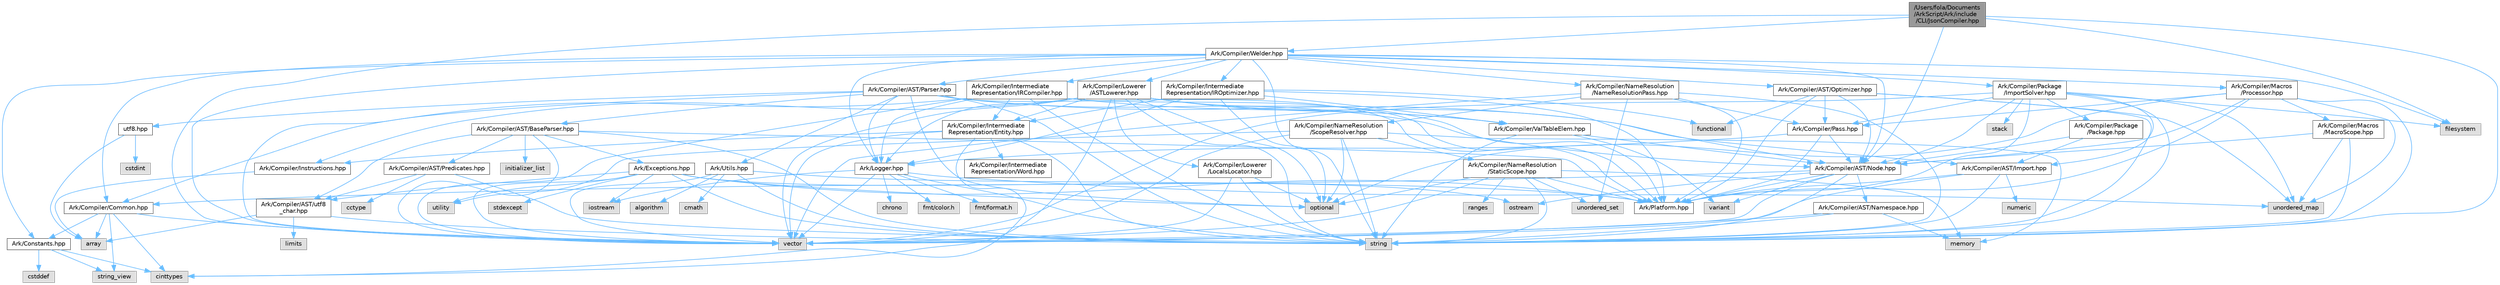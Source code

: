 digraph "/Users/fola/Documents/ArkScript/Ark/include/CLI/JsonCompiler.hpp"
{
 // INTERACTIVE_SVG=YES
 // LATEX_PDF_SIZE
  bgcolor="transparent";
  edge [fontname=Helvetica,fontsize=10,labelfontname=Helvetica,labelfontsize=10];
  node [fontname=Helvetica,fontsize=10,shape=box,height=0.2,width=0.4];
  Node1 [id="Node000001",label="/Users/fola/Documents\l/ArkScript/Ark/include\l/CLI/JsonCompiler.hpp",height=0.2,width=0.4,color="gray40", fillcolor="grey60", style="filled", fontcolor="black",tooltip=" "];
  Node1 -> Node2 [id="edge1_Node000001_Node000002",color="steelblue1",style="solid",tooltip=" "];
  Node2 [id="Node000002",label="vector",height=0.2,width=0.4,color="grey60", fillcolor="#E0E0E0", style="filled",tooltip=" "];
  Node1 -> Node3 [id="edge2_Node000001_Node000003",color="steelblue1",style="solid",tooltip=" "];
  Node3 [id="Node000003",label="string",height=0.2,width=0.4,color="grey60", fillcolor="#E0E0E0", style="filled",tooltip=" "];
  Node1 -> Node4 [id="edge3_Node000001_Node000004",color="steelblue1",style="solid",tooltip=" "];
  Node4 [id="Node000004",label="filesystem",height=0.2,width=0.4,color="grey60", fillcolor="#E0E0E0", style="filled",tooltip=" "];
  Node1 -> Node5 [id="edge4_Node000001_Node000005",color="steelblue1",style="solid",tooltip=" "];
  Node5 [id="Node000005",label="Ark/Compiler/AST/Node.hpp",height=0.2,width=0.4,color="grey40", fillcolor="white", style="filled",URL="$d7/dc6/Node_8hpp.html",tooltip="AST node used by the parser, optimizer and compiler."];
  Node5 -> Node6 [id="edge5_Node000005_Node000006",color="steelblue1",style="solid",tooltip=" "];
  Node6 [id="Node000006",label="variant",height=0.2,width=0.4,color="grey60", fillcolor="#E0E0E0", style="filled",tooltip=" "];
  Node5 -> Node7 [id="edge6_Node000005_Node000007",color="steelblue1",style="solid",tooltip=" "];
  Node7 [id="Node000007",label="ostream",height=0.2,width=0.4,color="grey60", fillcolor="#E0E0E0", style="filled",tooltip=" "];
  Node5 -> Node3 [id="edge7_Node000005_Node000003",color="steelblue1",style="solid",tooltip=" "];
  Node5 -> Node2 [id="edge8_Node000005_Node000002",color="steelblue1",style="solid",tooltip=" "];
  Node5 -> Node8 [id="edge9_Node000005_Node000008",color="steelblue1",style="solid",tooltip=" "];
  Node8 [id="Node000008",label="Ark/Compiler/AST/Namespace.hpp",height=0.2,width=0.4,color="grey40", fillcolor="white", style="filled",URL="$da/d33/Namespace_8hpp.html",tooltip=" "];
  Node8 -> Node3 [id="edge10_Node000008_Node000003",color="steelblue1",style="solid",tooltip=" "];
  Node8 -> Node2 [id="edge11_Node000008_Node000002",color="steelblue1",style="solid",tooltip=" "];
  Node8 -> Node9 [id="edge12_Node000008_Node000009",color="steelblue1",style="solid",tooltip=" "];
  Node9 [id="Node000009",label="memory",height=0.2,width=0.4,color="grey60", fillcolor="#E0E0E0", style="filled",tooltip=" "];
  Node5 -> Node10 [id="edge13_Node000005_Node000010",color="steelblue1",style="solid",tooltip=" "];
  Node10 [id="Node000010",label="Ark/Compiler/Common.hpp",height=0.2,width=0.4,color="grey40", fillcolor="white", style="filled",URL="$d8/ddd/Common_8hpp.html",tooltip="Common code for the compiler."];
  Node10 -> Node11 [id="edge14_Node000010_Node000011",color="steelblue1",style="solid",tooltip=" "];
  Node11 [id="Node000011",label="array",height=0.2,width=0.4,color="grey60", fillcolor="#E0E0E0", style="filled",tooltip=" "];
  Node10 -> Node12 [id="edge15_Node000010_Node000012",color="steelblue1",style="solid",tooltip=" "];
  Node12 [id="Node000012",label="string_view",height=0.2,width=0.4,color="grey60", fillcolor="#E0E0E0", style="filled",tooltip=" "];
  Node10 -> Node2 [id="edge16_Node000010_Node000002",color="steelblue1",style="solid",tooltip=" "];
  Node10 -> Node13 [id="edge17_Node000010_Node000013",color="steelblue1",style="solid",tooltip=" "];
  Node13 [id="Node000013",label="cinttypes",height=0.2,width=0.4,color="grey60", fillcolor="#E0E0E0", style="filled",tooltip=" "];
  Node10 -> Node14 [id="edge18_Node000010_Node000014",color="steelblue1",style="solid",tooltip=" "];
  Node14 [id="Node000014",label="Ark/Constants.hpp",height=0.2,width=0.4,color="grey40", fillcolor="white", style="filled",URL="$d6/de9/Constants_8hpp.html",tooltip="Constants used by ArkScript."];
  Node14 -> Node12 [id="edge19_Node000014_Node000012",color="steelblue1",style="solid",tooltip=" "];
  Node14 -> Node13 [id="edge20_Node000014_Node000013",color="steelblue1",style="solid",tooltip=" "];
  Node14 -> Node15 [id="edge21_Node000014_Node000015",color="steelblue1",style="solid",tooltip=" "];
  Node15 [id="Node000015",label="cstddef",height=0.2,width=0.4,color="grey60", fillcolor="#E0E0E0", style="filled",tooltip=" "];
  Node5 -> Node16 [id="edge22_Node000005_Node000016",color="steelblue1",style="solid",tooltip=" "];
  Node16 [id="Node000016",label="Ark/Platform.hpp",height=0.2,width=0.4,color="grey40", fillcolor="white", style="filled",URL="$d5/d40/Platform_8hpp.html",tooltip="ArkScript configuration macros."];
  Node1 -> Node17 [id="edge23_Node000001_Node000017",color="steelblue1",style="solid",tooltip=" "];
  Node17 [id="Node000017",label="Ark/Compiler/Welder.hpp",height=0.2,width=0.4,color="grey40", fillcolor="white", style="filled",URL="$de/d8e/Welder_8hpp.html",tooltip="In charge of welding everything needed to compile code."];
  Node17 -> Node3 [id="edge24_Node000017_Node000003",color="steelblue1",style="solid",tooltip=" "];
  Node17 -> Node2 [id="edge25_Node000017_Node000002",color="steelblue1",style="solid",tooltip=" "];
  Node17 -> Node4 [id="edge26_Node000017_Node000004",color="steelblue1",style="solid",tooltip=" "];
  Node17 -> Node10 [id="edge27_Node000017_Node000010",color="steelblue1",style="solid",tooltip=" "];
  Node17 -> Node5 [id="edge28_Node000017_Node000005",color="steelblue1",style="solid",tooltip=" "];
  Node17 -> Node18 [id="edge29_Node000017_Node000018",color="steelblue1",style="solid",tooltip=" "];
  Node18 [id="Node000018",label="Ark/Compiler/AST/Parser.hpp",height=0.2,width=0.4,color="grey40", fillcolor="white", style="filled",URL="$d7/ddd/Parser_8hpp.html",tooltip="Parse ArkScript code, but do not handle any import declarations."];
  Node18 -> Node19 [id="edge30_Node000018_Node000019",color="steelblue1",style="solid",tooltip=" "];
  Node19 [id="Node000019",label="Ark/Compiler/AST/BaseParser.hpp",height=0.2,width=0.4,color="grey40", fillcolor="white", style="filled",URL="$d3/d70/BaseParser_8hpp.html",tooltip=" "];
  Node19 -> Node3 [id="edge31_Node000019_Node000003",color="steelblue1",style="solid",tooltip=" "];
  Node19 -> Node2 [id="edge32_Node000019_Node000002",color="steelblue1",style="solid",tooltip=" "];
  Node19 -> Node20 [id="edge33_Node000019_Node000020",color="steelblue1",style="solid",tooltip=" "];
  Node20 [id="Node000020",label="initializer_list",height=0.2,width=0.4,color="grey60", fillcolor="#E0E0E0", style="filled",tooltip=" "];
  Node19 -> Node16 [id="edge34_Node000019_Node000016",color="steelblue1",style="solid",tooltip=" "];
  Node19 -> Node21 [id="edge35_Node000019_Node000021",color="steelblue1",style="solid",tooltip=" "];
  Node21 [id="Node000021",label="Ark/Exceptions.hpp",height=0.2,width=0.4,color="grey40", fillcolor="white", style="filled",URL="$d2/de9/Exceptions_8hpp.html",tooltip="ArkScript homemade exceptions."];
  Node21 -> Node3 [id="edge36_Node000021_Node000003",color="steelblue1",style="solid",tooltip=" "];
  Node21 -> Node22 [id="edge37_Node000021_Node000022",color="steelblue1",style="solid",tooltip=" "];
  Node22 [id="Node000022",label="utility",height=0.2,width=0.4,color="grey60", fillcolor="#E0E0E0", style="filled",tooltip=" "];
  Node21 -> Node2 [id="edge38_Node000021_Node000002",color="steelblue1",style="solid",tooltip=" "];
  Node21 -> Node23 [id="edge39_Node000021_Node000023",color="steelblue1",style="solid",tooltip=" "];
  Node23 [id="Node000023",label="stdexcept",height=0.2,width=0.4,color="grey60", fillcolor="#E0E0E0", style="filled",tooltip=" "];
  Node21 -> Node24 [id="edge40_Node000021_Node000024",color="steelblue1",style="solid",tooltip=" "];
  Node24 [id="Node000024",label="optional",height=0.2,width=0.4,color="grey60", fillcolor="#E0E0E0", style="filled",tooltip=" "];
  Node21 -> Node7 [id="edge41_Node000021_Node000007",color="steelblue1",style="solid",tooltip=" "];
  Node21 -> Node25 [id="edge42_Node000021_Node000025",color="steelblue1",style="solid",tooltip=" "];
  Node25 [id="Node000025",label="iostream",height=0.2,width=0.4,color="grey60", fillcolor="#E0E0E0", style="filled",tooltip=" "];
  Node21 -> Node26 [id="edge43_Node000021_Node000026",color="steelblue1",style="solid",tooltip=" "];
  Node26 [id="Node000026",label="Ark/Compiler/AST/utf8\l_char.hpp",height=0.2,width=0.4,color="grey40", fillcolor="white", style="filled",URL="$db/d4e/utf8__char_8hpp.html",tooltip=" "];
  Node26 -> Node11 [id="edge44_Node000026_Node000011",color="steelblue1",style="solid",tooltip=" "];
  Node26 -> Node3 [id="edge45_Node000026_Node000003",color="steelblue1",style="solid",tooltip=" "];
  Node26 -> Node27 [id="edge46_Node000026_Node000027",color="steelblue1",style="solid",tooltip=" "];
  Node27 [id="Node000027",label="limits",height=0.2,width=0.4,color="grey60", fillcolor="#E0E0E0", style="filled",tooltip=" "];
  Node21 -> Node16 [id="edge47_Node000021_Node000016",color="steelblue1",style="solid",tooltip=" "];
  Node19 -> Node28 [id="edge48_Node000019_Node000028",color="steelblue1",style="solid",tooltip=" "];
  Node28 [id="Node000028",label="Ark/Compiler/AST/Predicates.hpp",height=0.2,width=0.4,color="grey40", fillcolor="white", style="filled",URL="$dc/d59/Predicates_8hpp.html",tooltip=" "];
  Node28 -> Node3 [id="edge49_Node000028_Node000003",color="steelblue1",style="solid",tooltip=" "];
  Node28 -> Node29 [id="edge50_Node000028_Node000029",color="steelblue1",style="solid",tooltip=" "];
  Node29 [id="Node000029",label="cctype",height=0.2,width=0.4,color="grey60", fillcolor="#E0E0E0", style="filled",tooltip=" "];
  Node28 -> Node26 [id="edge51_Node000028_Node000026",color="steelblue1",style="solid",tooltip=" "];
  Node19 -> Node26 [id="edge52_Node000019_Node000026",color="steelblue1",style="solid",tooltip=" "];
  Node18 -> Node5 [id="edge53_Node000018_Node000005",color="steelblue1",style="solid",tooltip=" "];
  Node18 -> Node30 [id="edge54_Node000018_Node000030",color="steelblue1",style="solid",tooltip=" "];
  Node30 [id="Node000030",label="Ark/Compiler/AST/Import.hpp",height=0.2,width=0.4,color="grey40", fillcolor="white", style="filled",URL="$d4/d32/Import_8hpp.html",tooltip=" "];
  Node30 -> Node2 [id="edge55_Node000030_Node000002",color="steelblue1",style="solid",tooltip=" "];
  Node30 -> Node3 [id="edge56_Node000030_Node000003",color="steelblue1",style="solid",tooltip=" "];
  Node30 -> Node31 [id="edge57_Node000030_Node000031",color="steelblue1",style="solid",tooltip=" "];
  Node31 [id="Node000031",label="numeric",height=0.2,width=0.4,color="grey60", fillcolor="#E0E0E0", style="filled",tooltip=" "];
  Node30 -> Node16 [id="edge58_Node000030_Node000016",color="steelblue1",style="solid",tooltip=" "];
  Node18 -> Node32 [id="edge59_Node000018_Node000032",color="steelblue1",style="solid",tooltip=" "];
  Node32 [id="Node000032",label="Ark/Logger.hpp",height=0.2,width=0.4,color="grey40", fillcolor="white", style="filled",URL="$d9/d11/Logger_8hpp.html",tooltip="Internal logger."];
  Node32 -> Node25 [id="edge60_Node000032_Node000025",color="steelblue1",style="solid",tooltip=" "];
  Node32 -> Node33 [id="edge61_Node000032_Node000033",color="steelblue1",style="solid",tooltip=" "];
  Node33 [id="Node000033",label="fmt/format.h",height=0.2,width=0.4,color="grey60", fillcolor="#E0E0E0", style="filled",tooltip=" "];
  Node32 -> Node3 [id="edge62_Node000032_Node000003",color="steelblue1",style="solid",tooltip=" "];
  Node32 -> Node34 [id="edge63_Node000032_Node000034",color="steelblue1",style="solid",tooltip=" "];
  Node34 [id="Node000034",label="chrono",height=0.2,width=0.4,color="grey60", fillcolor="#E0E0E0", style="filled",tooltip=" "];
  Node32 -> Node2 [id="edge64_Node000032_Node000002",color="steelblue1",style="solid",tooltip=" "];
  Node32 -> Node35 [id="edge65_Node000032_Node000035",color="steelblue1",style="solid",tooltip=" "];
  Node35 [id="Node000035",label="unordered_map",height=0.2,width=0.4,color="grey60", fillcolor="#E0E0E0", style="filled",tooltip=" "];
  Node32 -> Node36 [id="edge66_Node000032_Node000036",color="steelblue1",style="solid",tooltip=" "];
  Node36 [id="Node000036",label="fmt/color.h",height=0.2,width=0.4,color="grey60", fillcolor="#E0E0E0", style="filled",tooltip=" "];
  Node18 -> Node37 [id="edge67_Node000018_Node000037",color="steelblue1",style="solid",tooltip=" "];
  Node37 [id="Node000037",label="Ark/Utils.hpp",height=0.2,width=0.4,color="grey40", fillcolor="white", style="filled",URL="$d4/dcb/Ark_2Utils_8hpp.html",tooltip="Lots of utilities about string, filesystem and more."];
  Node37 -> Node16 [id="edge68_Node000037_Node000016",color="steelblue1",style="solid",tooltip=" "];
  Node37 -> Node38 [id="edge69_Node000037_Node000038",color="steelblue1",style="solid",tooltip=" "];
  Node38 [id="Node000038",label="algorithm",height=0.2,width=0.4,color="grey60", fillcolor="#E0E0E0", style="filled",tooltip=" "];
  Node37 -> Node3 [id="edge70_Node000037_Node000003",color="steelblue1",style="solid",tooltip=" "];
  Node37 -> Node2 [id="edge71_Node000037_Node000002",color="steelblue1",style="solid",tooltip=" "];
  Node37 -> Node39 [id="edge72_Node000037_Node000039",color="steelblue1",style="solid",tooltip=" "];
  Node39 [id="Node000039",label="cmath",height=0.2,width=0.4,color="grey60", fillcolor="#E0E0E0", style="filled",tooltip=" "];
  Node18 -> Node16 [id="edge73_Node000018_Node000016",color="steelblue1",style="solid",tooltip=" "];
  Node18 -> Node3 [id="edge74_Node000018_Node000003",color="steelblue1",style="solid",tooltip=" "];
  Node18 -> Node24 [id="edge75_Node000018_Node000024",color="steelblue1",style="solid",tooltip=" "];
  Node18 -> Node2 [id="edge76_Node000018_Node000002",color="steelblue1",style="solid",tooltip=" "];
  Node18 -> Node40 [id="edge77_Node000018_Node000040",color="steelblue1",style="solid",tooltip=" "];
  Node40 [id="Node000040",label="utf8.hpp",height=0.2,width=0.4,color="grey40", fillcolor="white", style="filled",URL="$d1/d85/utf8_8hpp.html",tooltip=" "];
  Node40 -> Node11 [id="edge78_Node000040_Node000011",color="steelblue1",style="solid",tooltip=" "];
  Node40 -> Node41 [id="edge79_Node000040_Node000041",color="steelblue1",style="solid",tooltip=" "];
  Node41 [id="Node000041",label="cstdint",height=0.2,width=0.4,color="grey60", fillcolor="#E0E0E0", style="filled",tooltip=" "];
  Node17 -> Node42 [id="edge80_Node000017_Node000042",color="steelblue1",style="solid",tooltip=" "];
  Node42 [id="Node000042",label="Ark/Compiler/Lowerer\l/ASTLowerer.hpp",height=0.2,width=0.4,color="grey40", fillcolor="white", style="filled",URL="$db/d08/ASTLowerer_8hpp.html",tooltip=" "];
  Node42 -> Node2 [id="edge81_Node000042_Node000002",color="steelblue1",style="solid",tooltip=" "];
  Node42 -> Node3 [id="edge82_Node000042_Node000003",color="steelblue1",style="solid",tooltip=" "];
  Node42 -> Node13 [id="edge83_Node000042_Node000013",color="steelblue1",style="solid",tooltip=" "];
  Node42 -> Node24 [id="edge84_Node000042_Node000024",color="steelblue1",style="solid",tooltip=" "];
  Node42 -> Node16 [id="edge85_Node000042_Node000016",color="steelblue1",style="solid",tooltip=" "];
  Node42 -> Node32 [id="edge86_Node000042_Node000032",color="steelblue1",style="solid",tooltip=" "];
  Node42 -> Node43 [id="edge87_Node000042_Node000043",color="steelblue1",style="solid",tooltip=" "];
  Node43 [id="Node000043",label="Ark/Compiler/Instructions.hpp",height=0.2,width=0.4,color="grey40", fillcolor="white", style="filled",URL="$d8/daa/Instructions_8hpp.html",tooltip="The different instructions used by the compiler and virtual machine."];
  Node43 -> Node11 [id="edge88_Node000043_Node000011",color="steelblue1",style="solid",tooltip=" "];
  Node42 -> Node44 [id="edge89_Node000042_Node000044",color="steelblue1",style="solid",tooltip=" "];
  Node44 [id="Node000044",label="Ark/Compiler/Intermediate\lRepresentation/Entity.hpp",height=0.2,width=0.4,color="grey40", fillcolor="white", style="filled",URL="$de/da6/Entity_8hpp.html",tooltip="An entity in the IR is a bundle of information."];
  Node44 -> Node13 [id="edge90_Node000044_Node000013",color="steelblue1",style="solid",tooltip=" "];
  Node44 -> Node2 [id="edge91_Node000044_Node000002",color="steelblue1",style="solid",tooltip=" "];
  Node44 -> Node3 [id="edge92_Node000044_Node000003",color="steelblue1",style="solid",tooltip=" "];
  Node44 -> Node45 [id="edge93_Node000044_Node000045",color="steelblue1",style="solid",tooltip=" "];
  Node45 [id="Node000045",label="Ark/Compiler/Intermediate\lRepresentation/Word.hpp",height=0.2,width=0.4,color="grey40", fillcolor="white", style="filled",URL="$db/d53/Word_8hpp.html",tooltip="Describe an instruction and its immediate argument."];
  Node44 -> Node43 [id="edge94_Node000044_Node000043",color="steelblue1",style="solid",tooltip=" "];
  Node42 -> Node5 [id="edge95_Node000042_Node000005",color="steelblue1",style="solid",tooltip=" "];
  Node42 -> Node46 [id="edge96_Node000042_Node000046",color="steelblue1",style="solid",tooltip=" "];
  Node46 [id="Node000046",label="Ark/Compiler/ValTableElem.hpp",height=0.2,width=0.4,color="grey40", fillcolor="white", style="filled",URL="$dd/de7/ValTableElem_8hpp.html",tooltip="The basic value type handled by the compiler."];
  Node46 -> Node6 [id="edge97_Node000046_Node000006",color="steelblue1",style="solid",tooltip=" "];
  Node46 -> Node3 [id="edge98_Node000046_Node000003",color="steelblue1",style="solid",tooltip=" "];
  Node46 -> Node5 [id="edge99_Node000046_Node000005",color="steelblue1",style="solid",tooltip=" "];
  Node42 -> Node47 [id="edge100_Node000042_Node000047",color="steelblue1",style="solid",tooltip=" "];
  Node47 [id="Node000047",label="Ark/Compiler/Lowerer\l/LocalsLocator.hpp",height=0.2,width=0.4,color="grey40", fillcolor="white", style="filled",URL="$df/dd6/LocalsLocator_8hpp.html",tooltip="Track locals at compile."];
  Node47 -> Node2 [id="edge101_Node000047_Node000002",color="steelblue1",style="solid",tooltip=" "];
  Node47 -> Node3 [id="edge102_Node000047_Node000003",color="steelblue1",style="solid",tooltip=" "];
  Node47 -> Node24 [id="edge103_Node000047_Node000024",color="steelblue1",style="solid",tooltip=" "];
  Node17 -> Node48 [id="edge104_Node000017_Node000048",color="steelblue1",style="solid",tooltip=" "];
  Node48 [id="Node000048",label="Ark/Compiler/Intermediate\lRepresentation/IROptimizer.hpp",height=0.2,width=0.4,color="grey40", fillcolor="white", style="filled",URL="$d0/de2/IROptimizer_8hpp.html",tooltip="Optimize IR based on IR entity grouped by 2 (or more)"];
  Node48 -> Node16 [id="edge105_Node000048_Node000016",color="steelblue1",style="solid",tooltip=" "];
  Node48 -> Node32 [id="edge106_Node000048_Node000032",color="steelblue1",style="solid",tooltip=" "];
  Node48 -> Node46 [id="edge107_Node000048_Node000046",color="steelblue1",style="solid",tooltip=" "];
  Node48 -> Node44 [id="edge108_Node000048_Node000044",color="steelblue1",style="solid",tooltip=" "];
  Node48 -> Node24 [id="edge109_Node000048_Node000024",color="steelblue1",style="solid",tooltip=" "];
  Node48 -> Node49 [id="edge110_Node000048_Node000049",color="steelblue1",style="solid",tooltip=" "];
  Node49 [id="Node000049",label="functional",height=0.2,width=0.4,color="grey60", fillcolor="#E0E0E0", style="filled",tooltip=" "];
  Node17 -> Node50 [id="edge111_Node000017_Node000050",color="steelblue1",style="solid",tooltip=" "];
  Node50 [id="Node000050",label="Ark/Compiler/Intermediate\lRepresentation/IRCompiler.hpp",height=0.2,width=0.4,color="grey40", fillcolor="white", style="filled",URL="$df/d86/IRCompiler_8hpp.html",tooltip="Compile the intermediate representation to bytecode."];
  Node50 -> Node2 [id="edge112_Node000050_Node000002",color="steelblue1",style="solid",tooltip=" "];
  Node50 -> Node3 [id="edge113_Node000050_Node000003",color="steelblue1",style="solid",tooltip=" "];
  Node50 -> Node16 [id="edge114_Node000050_Node000016",color="steelblue1",style="solid",tooltip=" "];
  Node50 -> Node32 [id="edge115_Node000050_Node000032",color="steelblue1",style="solid",tooltip=" "];
  Node50 -> Node10 [id="edge116_Node000050_Node000010",color="steelblue1",style="solid",tooltip=" "];
  Node50 -> Node46 [id="edge117_Node000050_Node000046",color="steelblue1",style="solid",tooltip=" "];
  Node50 -> Node44 [id="edge118_Node000050_Node000044",color="steelblue1",style="solid",tooltip=" "];
  Node17 -> Node14 [id="edge119_Node000017_Node000014",color="steelblue1",style="solid",tooltip=" "];
  Node17 -> Node32 [id="edge120_Node000017_Node000032",color="steelblue1",style="solid",tooltip=" "];
  Node17 -> Node51 [id="edge121_Node000017_Node000051",color="steelblue1",style="solid",tooltip=" "];
  Node51 [id="Node000051",label="Ark/Compiler/Package\l/ImportSolver.hpp",height=0.2,width=0.4,color="grey40", fillcolor="white", style="filled",URL="$d1/db0/ImportSolver_8hpp.html",tooltip="Handle imports, resolve them with modules and everything."];
  Node51 -> Node52 [id="edge122_Node000051_Node000052",color="steelblue1",style="solid",tooltip=" "];
  Node52 [id="Node000052",label="stack",height=0.2,width=0.4,color="grey60", fillcolor="#E0E0E0", style="filled",tooltip=" "];
  Node51 -> Node2 [id="edge123_Node000051_Node000002",color="steelblue1",style="solid",tooltip=" "];
  Node51 -> Node3 [id="edge124_Node000051_Node000003",color="steelblue1",style="solid",tooltip=" "];
  Node51 -> Node4 [id="edge125_Node000051_Node000004",color="steelblue1",style="solid",tooltip=" "];
  Node51 -> Node35 [id="edge126_Node000051_Node000035",color="steelblue1",style="solid",tooltip=" "];
  Node51 -> Node16 [id="edge127_Node000051_Node000016",color="steelblue1",style="solid",tooltip=" "];
  Node51 -> Node53 [id="edge128_Node000051_Node000053",color="steelblue1",style="solid",tooltip=" "];
  Node53 [id="Node000053",label="Ark/Compiler/Pass.hpp",height=0.2,width=0.4,color="grey40", fillcolor="white", style="filled",URL="$df/d5f/Pass_8hpp.html",tooltip="Interface for a compiler pass (take in an AST, output an AST)"];
  Node53 -> Node16 [id="edge129_Node000053_Node000016",color="steelblue1",style="solid",tooltip=" "];
  Node53 -> Node5 [id="edge130_Node000053_Node000005",color="steelblue1",style="solid",tooltip=" "];
  Node53 -> Node32 [id="edge131_Node000053_Node000032",color="steelblue1",style="solid",tooltip=" "];
  Node51 -> Node5 [id="edge132_Node000051_Node000005",color="steelblue1",style="solid",tooltip=" "];
  Node51 -> Node30 [id="edge133_Node000051_Node000030",color="steelblue1",style="solid",tooltip=" "];
  Node51 -> Node54 [id="edge134_Node000051_Node000054",color="steelblue1",style="solid",tooltip=" "];
  Node54 [id="Node000054",label="Ark/Compiler/Package\l/Package.hpp",height=0.2,width=0.4,color="grey40", fillcolor="white", style="filled",URL="$d8/d80/Package_8hpp.html",tooltip=" "];
  Node54 -> Node5 [id="edge135_Node000054_Node000005",color="steelblue1",style="solid",tooltip=" "];
  Node54 -> Node30 [id="edge136_Node000054_Node000030",color="steelblue1",style="solid",tooltip=" "];
  Node17 -> Node55 [id="edge137_Node000017_Node000055",color="steelblue1",style="solid",tooltip=" "];
  Node55 [id="Node000055",label="Ark/Compiler/Macros\l/Processor.hpp",height=0.2,width=0.4,color="grey40", fillcolor="white", style="filled",URL="$de/db1/Processor_8hpp.html",tooltip="Handles the macros and their expansion in ArkScript source code."];
  Node55 -> Node16 [id="edge138_Node000055_Node000016",color="steelblue1",style="solid",tooltip=" "];
  Node55 -> Node5 [id="edge139_Node000055_Node000005",color="steelblue1",style="solid",tooltip=" "];
  Node55 -> Node56 [id="edge140_Node000055_Node000056",color="steelblue1",style="solid",tooltip=" "];
  Node56 [id="Node000056",label="Ark/Compiler/Macros\l/MacroScope.hpp",height=0.2,width=0.4,color="grey40", fillcolor="white", style="filled",URL="$d7/dfb/MacroScope_8hpp.html",tooltip="Defines tools to handle macro definitions."];
  Node56 -> Node5 [id="edge141_Node000056_Node000005",color="steelblue1",style="solid",tooltip=" "];
  Node56 -> Node35 [id="edge142_Node000056_Node000035",color="steelblue1",style="solid",tooltip=" "];
  Node56 -> Node3 [id="edge143_Node000056_Node000003",color="steelblue1",style="solid",tooltip=" "];
  Node55 -> Node53 [id="edge144_Node000055_Node000053",color="steelblue1",style="solid",tooltip=" "];
  Node55 -> Node35 [id="edge145_Node000055_Node000035",color="steelblue1",style="solid",tooltip=" "];
  Node55 -> Node24 [id="edge146_Node000055_Node000024",color="steelblue1",style="solid",tooltip=" "];
  Node55 -> Node3 [id="edge147_Node000055_Node000003",color="steelblue1",style="solid",tooltip=" "];
  Node17 -> Node57 [id="edge148_Node000017_Node000057",color="steelblue1",style="solid",tooltip=" "];
  Node57 [id="Node000057",label="Ark/Compiler/AST/Optimizer.hpp",height=0.2,width=0.4,color="grey40", fillcolor="white", style="filled",URL="$db/d93/Optimizer_8hpp.html",tooltip="Optimizes a given ArkScript AST."];
  Node57 -> Node49 [id="edge149_Node000057_Node000049",color="steelblue1",style="solid",tooltip=" "];
  Node57 -> Node35 [id="edge150_Node000057_Node000035",color="steelblue1",style="solid",tooltip=" "];
  Node57 -> Node3 [id="edge151_Node000057_Node000003",color="steelblue1",style="solid",tooltip=" "];
  Node57 -> Node16 [id="edge152_Node000057_Node000016",color="steelblue1",style="solid",tooltip=" "];
  Node57 -> Node53 [id="edge153_Node000057_Node000053",color="steelblue1",style="solid",tooltip=" "];
  Node57 -> Node5 [id="edge154_Node000057_Node000005",color="steelblue1",style="solid",tooltip=" "];
  Node17 -> Node58 [id="edge155_Node000017_Node000058",color="steelblue1",style="solid",tooltip=" "];
  Node58 [id="Node000058",label="Ark/Compiler/NameResolution\l/NameResolutionPass.hpp",height=0.2,width=0.4,color="grey40", fillcolor="white", style="filled",URL="$d4/de8/NameResolutionPass_8hpp.html",tooltip="Resolves names and fully qualify them in the AST (prefixing them with the package they are from)"];
  Node58 -> Node2 [id="edge156_Node000058_Node000002",color="steelblue1",style="solid",tooltip=" "];
  Node58 -> Node3 [id="edge157_Node000058_Node000003",color="steelblue1",style="solid",tooltip=" "];
  Node58 -> Node59 [id="edge158_Node000058_Node000059",color="steelblue1",style="solid",tooltip=" "];
  Node59 [id="Node000059",label="unordered_set",height=0.2,width=0.4,color="grey60", fillcolor="#E0E0E0", style="filled",tooltip=" "];
  Node58 -> Node16 [id="edge159_Node000058_Node000016",color="steelblue1",style="solid",tooltip=" "];
  Node58 -> Node53 [id="edge160_Node000058_Node000053",color="steelblue1",style="solid",tooltip=" "];
  Node58 -> Node60 [id="edge161_Node000058_Node000060",color="steelblue1",style="solid",tooltip=" "];
  Node60 [id="Node000060",label="Ark/Compiler/NameResolution\l/ScopeResolver.hpp",height=0.2,width=0.4,color="grey40", fillcolor="white", style="filled",URL="$db/d5b/ScopeResolver_8hpp.html",tooltip="Handle scope resolution at compile time."];
  Node60 -> Node3 [id="edge162_Node000060_Node000003",color="steelblue1",style="solid",tooltip=" "];
  Node60 -> Node24 [id="edge163_Node000060_Node000024",color="steelblue1",style="solid",tooltip=" "];
  Node60 -> Node9 [id="edge164_Node000060_Node000009",color="steelblue1",style="solid",tooltip=" "];
  Node60 -> Node2 [id="edge165_Node000060_Node000002",color="steelblue1",style="solid",tooltip=" "];
  Node60 -> Node22 [id="edge166_Node000060_Node000022",color="steelblue1",style="solid",tooltip=" "];
  Node60 -> Node61 [id="edge167_Node000060_Node000061",color="steelblue1",style="solid",tooltip=" "];
  Node61 [id="Node000061",label="Ark/Compiler/NameResolution\l/StaticScope.hpp",height=0.2,width=0.4,color="grey40", fillcolor="white", style="filled",URL="$df/db8/StaticScope_8hpp.html",tooltip="Static scopes (for functions, loops) and namespace scopes (for packages) definitions,..."];
  Node61 -> Node3 [id="edge168_Node000061_Node000003",color="steelblue1",style="solid",tooltip=" "];
  Node61 -> Node24 [id="edge169_Node000061_Node000024",color="steelblue1",style="solid",tooltip=" "];
  Node61 -> Node9 [id="edge170_Node000061_Node000009",color="steelblue1",style="solid",tooltip=" "];
  Node61 -> Node2 [id="edge171_Node000061_Node000002",color="steelblue1",style="solid",tooltip=" "];
  Node61 -> Node62 [id="edge172_Node000061_Node000062",color="steelblue1",style="solid",tooltip=" "];
  Node62 [id="Node000062",label="ranges",height=0.2,width=0.4,color="grey60", fillcolor="#E0E0E0", style="filled",tooltip=" "];
  Node61 -> Node59 [id="edge173_Node000061_Node000059",color="steelblue1",style="solid",tooltip=" "];
  Node61 -> Node16 [id="edge174_Node000061_Node000016",color="steelblue1",style="solid",tooltip=" "];
}
